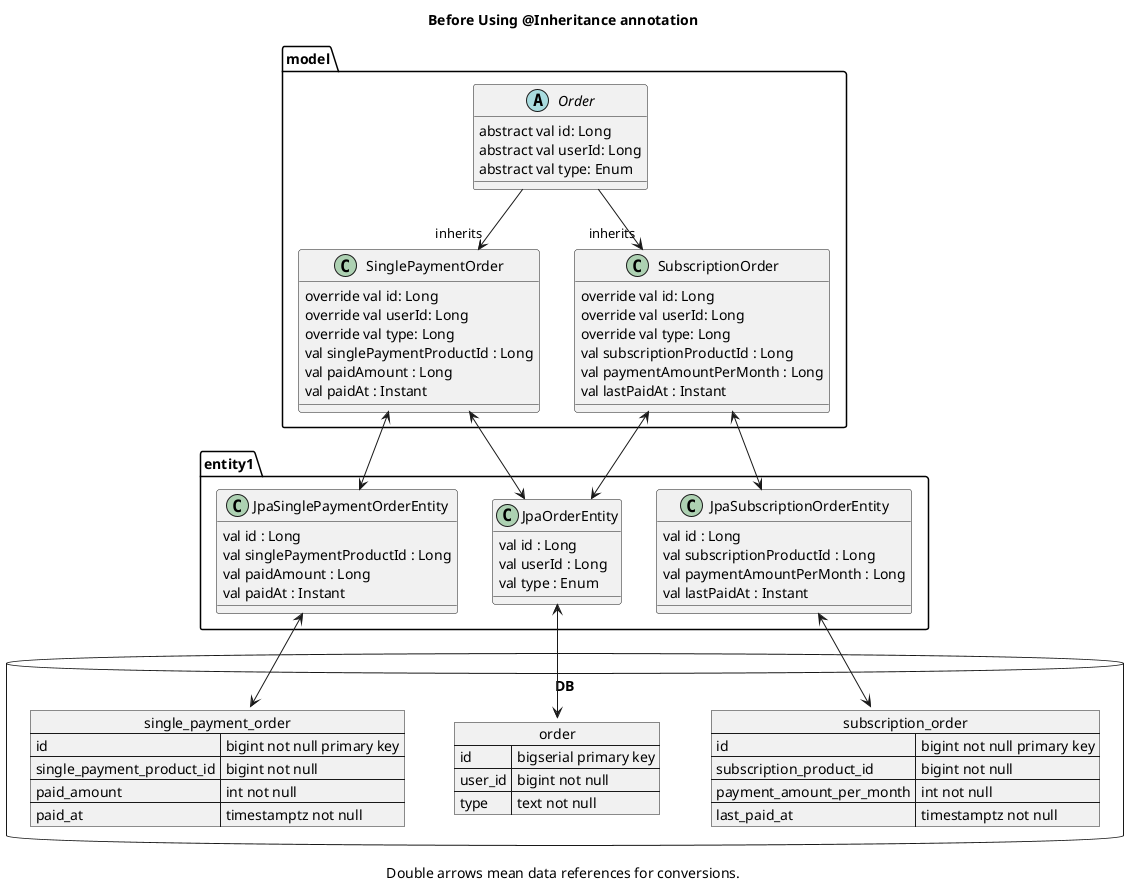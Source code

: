 @startuml

package model {
    class SinglePaymentOrder {
        override val id: Long
        override val userId: Long
        override val type: Long
        val singlePaymentProductId : Long
        val paidAmount : Long
        val paidAt : Instant
    }

    abstract class Order {
        abstract val id: Long
        abstract val userId: Long
        abstract val type: Enum
    }

    class SubscriptionOrder {
        override val id: Long
        override val userId: Long
        override val type: Long
        val subscriptionProductId : Long
        val paymentAmountPerMonth : Long
        val lastPaidAt : Instant
    }
}

package entity1 {
    class JpaSinglePaymentOrderEntity {
        val id : Long
        val singlePaymentProductId : Long
        val paidAmount : Long
        val paidAt : Instant
    }

    class JpaOrderEntity {
        val id : Long
        val userId : Long
        val type : Enum
    }

    class JpaSubscriptionOrderEntity {
        val id : Long
        val subscriptionProductId : Long
        val paymentAmountPerMonth : Long
        val lastPaidAt : Instant
    }
}

database DB {
    json single_payment_order {
        "id" : "bigint not null primary key",
        "single_payment_product_id" : "bigint not null",
        "paid_amount" : "int not null",
        "paid_at" : "timestamptz not null"
    }

    json order {
        "id" : "bigserial primary key",
        "user_id" : "bigint not null",
        "type" : "text not null"
    }


    json subscription_order {
        "id" : "bigint not null primary key",
        "subscription_product_id" : "bigint not null",
        "payment_amount_per_month" : "int not null",
        "last_paid_at" : "timestamptz not null"
    }
}

'inside model'

Order -d-> "inherits" SinglePaymentOrder
Order -d-> "inherits" SubscriptionOrder

'inside entity1'

JpaOrderEntity -[hidden]l- JpaSinglePaymentOrderEntity
JpaOrderEntity -[hidden]r- JpaSubscriptionOrderEntity

'inside DB'

order -[hidden]l- single_payment_order
order -[hidden]r- subscription_order

'model - entity1'

SinglePaymentOrder <-d-> JpaSinglePaymentOrderEntity
SinglePaymentOrder <-d-> JpaOrderEntity
SubscriptionOrder <-d-> JpaSubscriptionOrderEntity
SubscriptionOrder <-d-> JpaOrderEntity

'entity1 - DB'

JpaSinglePaymentOrderEntity <-d-> single_payment_order
JpaOrderEntity <-d-> order
JpaSubscriptionOrderEntity <-d-> subscription_order

title Before Using @Inheritance annotation
caption Double arrows mean data references for conversions.

@enduml
